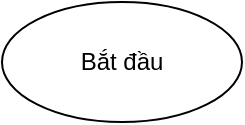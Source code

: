 <mxfile>
    <diagram id="6qGi7HckAmhQ5y1pe6qJ" name="Page-1">
        <mxGraphModel dx="547" dy="381" grid="1" gridSize="10" guides="1" tooltips="1" connect="1" arrows="1" fold="1" page="1" pageScale="1" pageWidth="850" pageHeight="1100" math="0" shadow="0">
            <root>
                <mxCell id="0"/>
                <mxCell id="1" parent="0"/>
                <mxCell id="4" value="Bắt đầu" style="ellipse;whiteSpace=wrap;html=1;" vertex="1" parent="1">
                    <mxGeometry x="200" y="40" width="120" height="60" as="geometry"/>
                </mxCell>
            </root>
        </mxGraphModel>
    </diagram>
</mxfile>